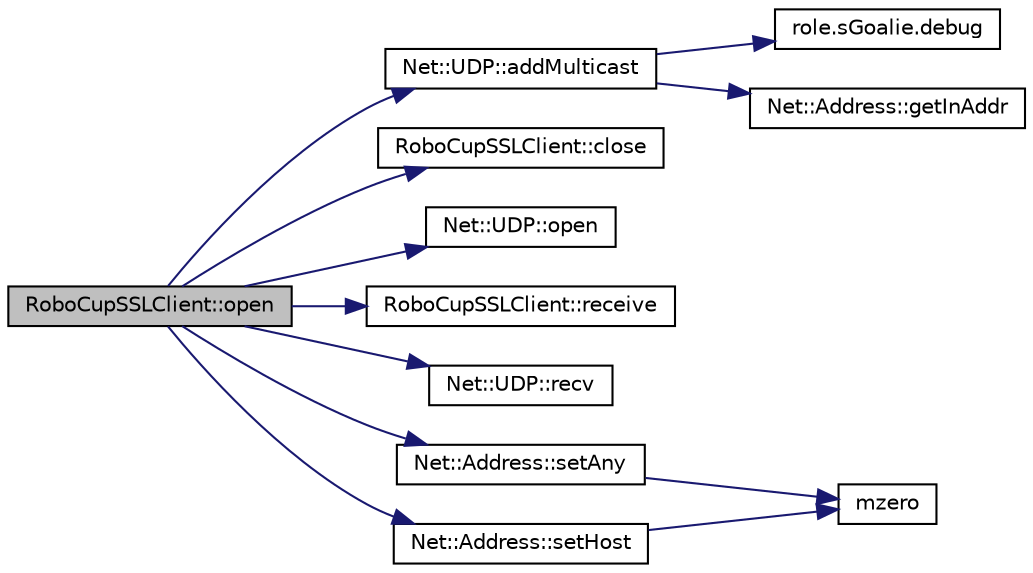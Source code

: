 digraph "RoboCupSSLClient::open"
{
 // INTERACTIVE_SVG=YES
  edge [fontname="Helvetica",fontsize="10",labelfontname="Helvetica",labelfontsize="10"];
  node [fontname="Helvetica",fontsize="10",shape=record];
  rankdir="LR";
  Node1 [label="RoboCupSSLClient::open",height=0.2,width=0.4,color="black", fillcolor="grey75", style="filled", fontcolor="black"];
  Node1 -> Node2 [color="midnightblue",fontsize="10",style="solid",fontname="Helvetica"];
  Node2 [label="Net::UDP::addMulticast",height=0.2,width=0.4,color="black", fillcolor="white", style="filled",URL="$de/d3b/class_net_1_1_u_d_p.html#a4dae8b1eb58bb29fd4e183c0051aaa44"];
  Node2 -> Node3 [color="midnightblue",fontsize="10",style="solid",fontname="Helvetica"];
  Node3 [label="role.sGoalie.debug",height=0.2,width=0.4,color="black", fillcolor="white", style="filled",URL="$df/d8d/namespacerole_1_1s_goalie.html#a90f67a6b49e210e7e893a0722f57e94c"];
  Node2 -> Node4 [color="midnightblue",fontsize="10",style="solid",fontname="Helvetica"];
  Node4 [label="Net::Address::getInAddr",height=0.2,width=0.4,color="black", fillcolor="white", style="filled",URL="$d3/db9/class_net_1_1_address.html#a81f88a016a15938dc92f1974e57e4236"];
  Node1 -> Node5 [color="midnightblue",fontsize="10",style="solid",fontname="Helvetica"];
  Node5 [label="RoboCupSSLClient::close",height=0.2,width=0.4,color="black", fillcolor="white", style="filled",URL="$d2/d38/class_robo_cup_s_s_l_client.html#a0326052ff8366255a27fe971764d8ed9"];
  Node1 -> Node6 [color="midnightblue",fontsize="10",style="solid",fontname="Helvetica"];
  Node6 [label="Net::UDP::open",height=0.2,width=0.4,color="black", fillcolor="white", style="filled",URL="$de/d3b/class_net_1_1_u_d_p.html#a2a8e4b836b7a97c5327f9422dc764652"];
  Node1 -> Node7 [color="midnightblue",fontsize="10",style="solid",fontname="Helvetica"];
  Node7 [label="RoboCupSSLClient::receive",height=0.2,width=0.4,color="black", fillcolor="white", style="filled",URL="$d2/d38/class_robo_cup_s_s_l_client.html#a927e2a465a6b8637f9e47419feb8573e"];
  Node1 -> Node8 [color="midnightblue",fontsize="10",style="solid",fontname="Helvetica"];
  Node8 [label="Net::UDP::recv",height=0.2,width=0.4,color="black", fillcolor="white", style="filled",URL="$de/d3b/class_net_1_1_u_d_p.html#ac3069130b333b276ddd5345b416b70e3"];
  Node1 -> Node9 [color="midnightblue",fontsize="10",style="solid",fontname="Helvetica"];
  Node9 [label="Net::Address::setAny",height=0.2,width=0.4,color="black", fillcolor="white", style="filled",URL="$d3/db9/class_net_1_1_address.html#a34269df83ba279aec311b480945a3a7e"];
  Node9 -> Node10 [color="midnightblue",fontsize="10",style="solid",fontname="Helvetica"];
  Node10 [label="mzero",height=0.2,width=0.4,color="black", fillcolor="white", style="filled",URL="$d0/d36/ssl-vision_2src_2shared_2util_2util_8h.html#a43f680c13212a2e4ef8196c47f152ebb"];
  Node1 -> Node11 [color="midnightblue",fontsize="10",style="solid",fontname="Helvetica"];
  Node11 [label="Net::Address::setHost",height=0.2,width=0.4,color="black", fillcolor="white", style="filled",URL="$d3/db9/class_net_1_1_address.html#a68cdb5a620ad1a92a1119dfce21c89c7"];
  Node11 -> Node10 [color="midnightblue",fontsize="10",style="solid",fontname="Helvetica"];
}
